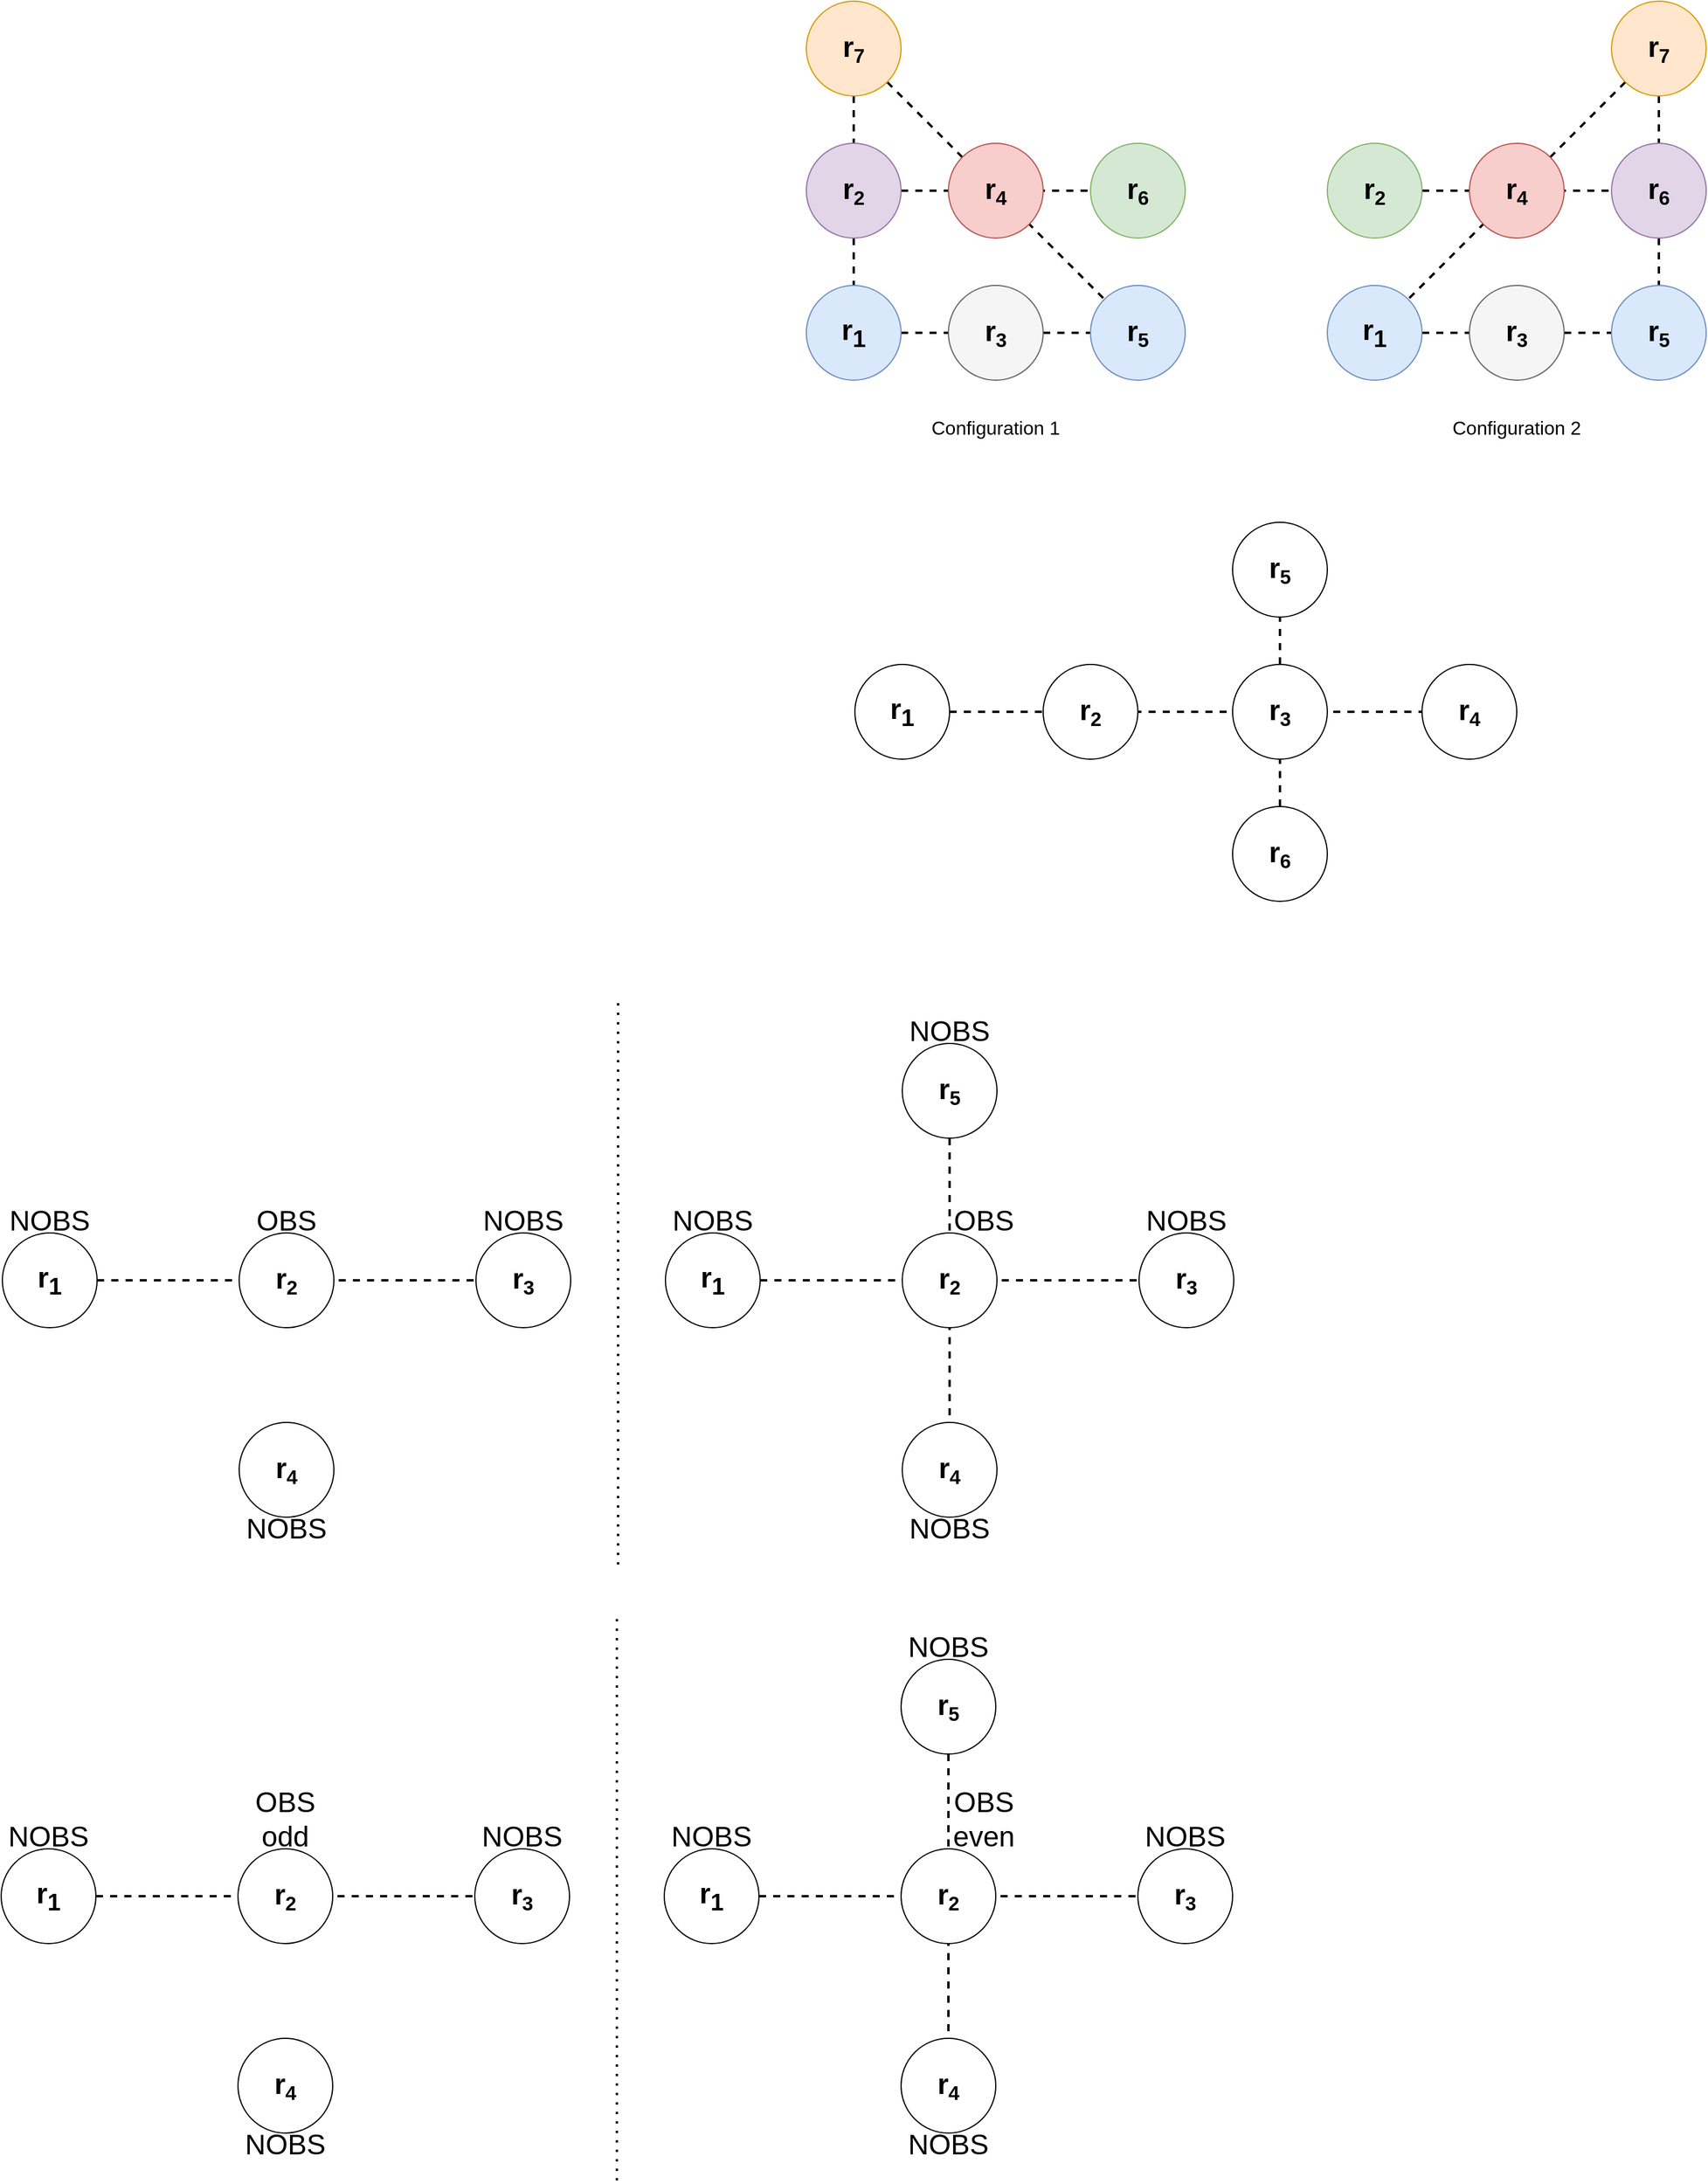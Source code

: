 <mxfile version="13.7.2" type="github">
  <diagram id="yP20fghHwXkNaPs_WLq3" name="Page-1">
    <mxGraphModel dx="3555" dy="1713" grid="1" gridSize="10" guides="1" tooltips="1" connect="1" arrows="1" fold="1" page="1" pageScale="1" pageWidth="827" pageHeight="1169" math="0" shadow="0">
      <root>
        <mxCell id="0" />
        <mxCell id="1" parent="0" />
        <mxCell id="9e8V8WB4BOfyPJtOuMQp-1" style="edgeStyle=orthogonalEdgeStyle;rounded=0;html=1;exitX=0.5;exitY=0;entryX=0.5;entryY=1;dashed=1;startArrow=none;startFill=0;endArrow=none;endFill=0;jettySize=auto;orthogonalLoop=1;strokeColor=#000000;strokeWidth=2;fontSize=20;" edge="1" parent="1" source="9e8V8WB4BOfyPJtOuMQp-8" target="9e8V8WB4BOfyPJtOuMQp-7">
          <mxGeometry relative="1" as="geometry" />
        </mxCell>
        <mxCell id="9e8V8WB4BOfyPJtOuMQp-2" style="edgeStyle=orthogonalEdgeStyle;rounded=0;html=1;exitX=1;exitY=0.5;entryX=0;entryY=0.5;startArrow=none;startFill=0;endArrow=none;endFill=0;jettySize=auto;orthogonalLoop=1;strokeColor=#000000;strokeWidth=2;fontSize=12;dashed=1;" edge="1" parent="1" source="9e8V8WB4BOfyPJtOuMQp-3" target="9e8V8WB4BOfyPJtOuMQp-6">
          <mxGeometry relative="1" as="geometry" />
        </mxCell>
        <mxCell id="9e8V8WB4BOfyPJtOuMQp-3" value="&lt;b style=&quot;font-size: 24px&quot;&gt;r&lt;sub&gt;1&lt;/sub&gt;&lt;/b&gt;" style="ellipse;whiteSpace=wrap;html=1;aspect=fixed;strokeWidth=1;fillColor=#FFFFFF;" vertex="1" parent="1">
          <mxGeometry x="921" y="640" width="80" height="80" as="geometry" />
        </mxCell>
        <mxCell id="9e8V8WB4BOfyPJtOuMQp-4" value="&lt;b style=&quot;font-size: 24px&quot;&gt;r&lt;/b&gt;&lt;b style=&quot;font-size: 20px&quot;&gt;&lt;sub&gt;2&lt;/sub&gt;&lt;/b&gt;" style="ellipse;whiteSpace=wrap;html=1;aspect=fixed;strokeWidth=1;fillColor=#FFFFFF;" vertex="1" parent="1">
          <mxGeometry x="1080" y="640" width="80" height="80" as="geometry" />
        </mxCell>
        <mxCell id="9e8V8WB4BOfyPJtOuMQp-5" value="&lt;b style=&quot;font-size: 24px&quot;&gt;r&lt;/b&gt;&lt;b style=&quot;font-size: 20px&quot;&gt;&lt;sub&gt;3&lt;/sub&gt;&lt;/b&gt;" style="ellipse;whiteSpace=wrap;html=1;aspect=fixed;strokeWidth=1;fillColor=#FFFFFF;" vertex="1" parent="1">
          <mxGeometry x="1240" y="640" width="80" height="80" as="geometry" />
        </mxCell>
        <mxCell id="9e8V8WB4BOfyPJtOuMQp-6" value="&lt;b style=&quot;font-size: 24px&quot;&gt;r&lt;/b&gt;&lt;b&gt;&lt;sub&gt;4&lt;/sub&gt;&lt;/b&gt;" style="ellipse;whiteSpace=wrap;html=1;aspect=fixed;strokeWidth=1;fillColor=#FFFFFF;fontSize=20;fontStyle=1" vertex="1" parent="1">
          <mxGeometry x="1400" y="640" width="80" height="80" as="geometry" />
        </mxCell>
        <mxCell id="9e8V8WB4BOfyPJtOuMQp-7" value="&lt;b style=&quot;font-size: 24px&quot;&gt;r&lt;/b&gt;&lt;b&gt;&lt;sub&gt;5&lt;/sub&gt;&lt;/b&gt;" style="ellipse;whiteSpace=wrap;html=1;aspect=fixed;strokeWidth=1;fillColor=#FFFFFF;fontSize=20;fontStyle=1" vertex="1" parent="1">
          <mxGeometry x="1240" y="520" width="80" height="80" as="geometry" />
        </mxCell>
        <mxCell id="9e8V8WB4BOfyPJtOuMQp-8" value="&lt;b style=&quot;font-size: 24px&quot;&gt;r&lt;/b&gt;&lt;b&gt;&lt;sub&gt;6&lt;/sub&gt;&lt;/b&gt;" style="ellipse;whiteSpace=wrap;html=1;aspect=fixed;strokeWidth=1;fillColor=#FFFFFF;fontSize=20;fontStyle=1" vertex="1" parent="1">
          <mxGeometry x="1240" y="760" width="80" height="80" as="geometry" />
        </mxCell>
        <mxCell id="9e8V8WB4BOfyPJtOuMQp-9" style="edgeStyle=none;rounded=0;jumpStyle=arc;html=1;exitX=0.5;exitY=1;entryX=0.5;entryY=0;dashed=1;startArrow=none;startFill=0;endArrow=none;endFill=0;jettySize=auto;orthogonalLoop=1;strokeColor=#000000;strokeWidth=2;fontSize=16;fontColor=#000000;" edge="1" parent="1" source="9e8V8WB4BOfyPJtOuMQp-18" target="9e8V8WB4BOfyPJtOuMQp-15">
          <mxGeometry relative="1" as="geometry" />
        </mxCell>
        <mxCell id="9e8V8WB4BOfyPJtOuMQp-10" style="edgeStyle=none;rounded=0;jumpStyle=arc;html=1;exitX=1;exitY=1;entryX=0;entryY=0;startArrow=none;startFill=0;endArrow=none;endFill=0;jettySize=auto;orthogonalLoop=1;strokeColor=#000000;strokeWidth=2;fontSize=16;fontColor=#000000;dashed=1;" edge="1" parent="1" source="9e8V8WB4BOfyPJtOuMQp-18" target="9e8V8WB4BOfyPJtOuMQp-17">
          <mxGeometry relative="1" as="geometry" />
        </mxCell>
        <mxCell id="9e8V8WB4BOfyPJtOuMQp-11" style="edgeStyle=none;rounded=0;jumpStyle=arc;html=1;exitX=1;exitY=0.5;entryX=0;entryY=0.5;dashed=1;startArrow=none;startFill=0;endArrow=none;endFill=0;jettySize=auto;orthogonalLoop=1;strokeColor=#000000;strokeWidth=2;fontSize=16;fontColor=#000000;" edge="1" parent="1" source="9e8V8WB4BOfyPJtOuMQp-19" target="9e8V8WB4BOfyPJtOuMQp-13">
          <mxGeometry relative="1" as="geometry" />
        </mxCell>
        <mxCell id="9e8V8WB4BOfyPJtOuMQp-12" value="&lt;b style=&quot;font-size: 24px&quot;&gt;r&lt;/b&gt;&lt;b style=&quot;font-size: 20px&quot;&gt;&lt;sub&gt;4&lt;/sub&gt;&lt;/b&gt;" style="ellipse;whiteSpace=wrap;html=1;aspect=fixed;rounded=0;fillColor=#f8cecc;fontSize=16;strokeColor=#b85450;" vertex="1" parent="1">
          <mxGeometry x="1000" y="200" width="80" height="80" as="geometry" />
        </mxCell>
        <mxCell id="9e8V8WB4BOfyPJtOuMQp-13" value="&lt;b style=&quot;font-size: 24px&quot;&gt;r&lt;/b&gt;&lt;b style=&quot;font-size: 20px&quot;&gt;&lt;sub&gt;6&lt;/sub&gt;&lt;/b&gt;" style="ellipse;whiteSpace=wrap;html=1;aspect=fixed;rounded=0;fillColor=#d5e8d4;fontSize=16;strokeColor=#82b366;" vertex="1" parent="1">
          <mxGeometry x="1120" y="200" width="80" height="80" as="geometry" />
        </mxCell>
        <mxCell id="9e8V8WB4BOfyPJtOuMQp-14" style="edgeStyle=none;rounded=0;jumpStyle=arc;html=1;exitX=1;exitY=0.5;entryX=0;entryY=0.5;dashed=1;startArrow=none;startFill=0;endArrow=none;endFill=0;jettySize=auto;orthogonalLoop=1;strokeColor=#000000;strokeWidth=2;fontSize=16;fontColor=#000000;" edge="1" parent="1" source="9e8V8WB4BOfyPJtOuMQp-15" target="9e8V8WB4BOfyPJtOuMQp-17">
          <mxGeometry relative="1" as="geometry" />
        </mxCell>
        <mxCell id="9e8V8WB4BOfyPJtOuMQp-15" value="&lt;b style=&quot;font-size: 24px&quot;&gt;r&lt;sub&gt;1&lt;/sub&gt;&lt;/b&gt;" style="ellipse;whiteSpace=wrap;html=1;aspect=fixed;rounded=0;fillColor=#dae8fc;fontSize=16;strokeColor=#6c8ebf;" vertex="1" parent="1">
          <mxGeometry x="880" y="320" width="80" height="80" as="geometry" />
        </mxCell>
        <mxCell id="9e8V8WB4BOfyPJtOuMQp-16" value="&lt;b style=&quot;font-size: 24px&quot;&gt;r&lt;/b&gt;&lt;b style=&quot;font-size: 20px&quot;&gt;&lt;sub&gt;3&lt;/sub&gt;&lt;/b&gt;" style="ellipse;whiteSpace=wrap;html=1;aspect=fixed;rounded=0;fillColor=#f5f5f5;fontSize=16;strokeColor=#666666;" vertex="1" parent="1">
          <mxGeometry x="1000" y="320" width="80" height="80" as="geometry" />
        </mxCell>
        <mxCell id="9e8V8WB4BOfyPJtOuMQp-17" value="&lt;b style=&quot;font-size: 24px&quot;&gt;r&lt;/b&gt;&lt;b style=&quot;font-size: 20px&quot;&gt;&lt;sub&gt;5&lt;/sub&gt;&lt;/b&gt;" style="ellipse;whiteSpace=wrap;html=1;aspect=fixed;rounded=0;fillColor=#dae8fc;fontSize=16;strokeColor=#6c8ebf;" vertex="1" parent="1">
          <mxGeometry x="1120" y="320" width="80" height="80" as="geometry" />
        </mxCell>
        <mxCell id="9e8V8WB4BOfyPJtOuMQp-18" value="&lt;b style=&quot;font-size: 24px&quot;&gt;r&lt;/b&gt;&lt;b style=&quot;font-size: 20px&quot;&gt;&lt;sub&gt;7&lt;/sub&gt;&lt;/b&gt;" style="ellipse;whiteSpace=wrap;html=1;aspect=fixed;rounded=0;fillColor=#ffe6cc;fontSize=16;strokeColor=#d79b00;" vertex="1" parent="1">
          <mxGeometry x="880" y="80" width="80" height="80" as="geometry" />
        </mxCell>
        <mxCell id="9e8V8WB4BOfyPJtOuMQp-19" value="&lt;b style=&quot;font-size: 24px&quot;&gt;r&lt;/b&gt;&lt;b style=&quot;font-size: 20px&quot;&gt;&lt;sub&gt;2&lt;/sub&gt;&lt;/b&gt;" style="ellipse;whiteSpace=wrap;html=1;aspect=fixed;rounded=0;fillColor=#e1d5e7;fontSize=16;strokeColor=#9673a6;" vertex="1" parent="1">
          <mxGeometry x="880" y="200" width="80" height="80" as="geometry" />
        </mxCell>
        <mxCell id="9e8V8WB4BOfyPJtOuMQp-20" style="edgeStyle=none;rounded=0;jumpStyle=arc;html=1;dashed=1;startArrow=none;startFill=0;endArrow=none;endFill=0;jettySize=auto;orthogonalLoop=1;strokeColor=#000000;strokeWidth=2;fontSize=16;fontColor=#000000;entryX=1;entryY=0;exitX=0;exitY=1;" edge="1" parent="1" source="9e8V8WB4BOfyPJtOuMQp-29" target="9e8V8WB4BOfyPJtOuMQp-26">
          <mxGeometry relative="1" as="geometry" />
        </mxCell>
        <mxCell id="9e8V8WB4BOfyPJtOuMQp-21" style="edgeStyle=none;rounded=0;jumpStyle=arc;html=1;startArrow=none;startFill=0;endArrow=none;endFill=0;jettySize=auto;orthogonalLoop=1;strokeColor=#000000;strokeWidth=2;fontSize=16;fontColor=#000000;dashed=1;" edge="1" parent="1" source="9e8V8WB4BOfyPJtOuMQp-29" target="9e8V8WB4BOfyPJtOuMQp-28">
          <mxGeometry relative="1" as="geometry" />
        </mxCell>
        <mxCell id="9e8V8WB4BOfyPJtOuMQp-22" style="edgeStyle=none;rounded=0;jumpStyle=arc;html=1;exitX=1;exitY=0.5;entryX=0;entryY=0.5;dashed=1;startArrow=none;startFill=0;endArrow=none;endFill=0;jettySize=auto;orthogonalLoop=1;strokeColor=#000000;strokeWidth=2;fontSize=16;fontColor=#000000;" edge="1" parent="1" source="9e8V8WB4BOfyPJtOuMQp-30" target="9e8V8WB4BOfyPJtOuMQp-24">
          <mxGeometry relative="1" as="geometry" />
        </mxCell>
        <mxCell id="9e8V8WB4BOfyPJtOuMQp-23" value="&lt;b style=&quot;font-size: 24px&quot;&gt;r&lt;/b&gt;&lt;b style=&quot;font-size: 20px&quot;&gt;&lt;sub&gt;4&lt;/sub&gt;&lt;/b&gt;" style="ellipse;whiteSpace=wrap;html=1;aspect=fixed;rounded=0;fillColor=#f8cecc;fontSize=16;strokeColor=#b85450;" vertex="1" parent="1">
          <mxGeometry x="1440" y="200" width="80" height="80" as="geometry" />
        </mxCell>
        <mxCell id="9e8V8WB4BOfyPJtOuMQp-24" value="&lt;b style=&quot;font-size: 24px&quot;&gt;r&lt;/b&gt;&lt;b style=&quot;font-size: 20px&quot;&gt;&lt;sub&gt;6&lt;/sub&gt;&lt;/b&gt;" style="ellipse;whiteSpace=wrap;html=1;aspect=fixed;rounded=0;fillColor=#e1d5e7;fontSize=16;strokeColor=#9673a6;" vertex="1" parent="1">
          <mxGeometry x="1560" y="200" width="80" height="80" as="geometry" />
        </mxCell>
        <mxCell id="9e8V8WB4BOfyPJtOuMQp-25" style="edgeStyle=none;rounded=0;jumpStyle=arc;html=1;exitX=1;exitY=0.5;entryX=0;entryY=0.5;dashed=1;startArrow=none;startFill=0;endArrow=none;endFill=0;jettySize=auto;orthogonalLoop=1;strokeColor=#000000;strokeWidth=2;fontSize=16;fontColor=#000000;" edge="1" parent="1" source="9e8V8WB4BOfyPJtOuMQp-26" target="9e8V8WB4BOfyPJtOuMQp-28">
          <mxGeometry relative="1" as="geometry" />
        </mxCell>
        <mxCell id="9e8V8WB4BOfyPJtOuMQp-26" value="&lt;b style=&quot;font-size: 24px&quot;&gt;r&lt;sub&gt;1&lt;/sub&gt;&lt;/b&gt;" style="ellipse;whiteSpace=wrap;html=1;aspect=fixed;rounded=0;fillColor=#dae8fc;fontSize=16;strokeColor=#6c8ebf;" vertex="1" parent="1">
          <mxGeometry x="1320" y="320" width="80" height="80" as="geometry" />
        </mxCell>
        <mxCell id="9e8V8WB4BOfyPJtOuMQp-27" value="&lt;b style=&quot;font-size: 24px&quot;&gt;r&lt;/b&gt;&lt;b style=&quot;font-size: 20px&quot;&gt;&lt;sub&gt;3&lt;/sub&gt;&lt;/b&gt;" style="ellipse;whiteSpace=wrap;html=1;aspect=fixed;rounded=0;fillColor=#f5f5f5;fontSize=16;strokeColor=#666666;" vertex="1" parent="1">
          <mxGeometry x="1440" y="320" width="80" height="80" as="geometry" />
        </mxCell>
        <mxCell id="9e8V8WB4BOfyPJtOuMQp-28" value="&lt;b style=&quot;font-size: 24px&quot;&gt;r&lt;/b&gt;&lt;b style=&quot;font-size: 20px&quot;&gt;&lt;sub&gt;5&lt;/sub&gt;&lt;/b&gt;" style="ellipse;whiteSpace=wrap;html=1;aspect=fixed;rounded=0;fillColor=#dae8fc;fontSize=16;strokeColor=#6c8ebf;" vertex="1" parent="1">
          <mxGeometry x="1560" y="320" width="80" height="80" as="geometry" />
        </mxCell>
        <mxCell id="9e8V8WB4BOfyPJtOuMQp-29" value="&lt;b style=&quot;font-size: 24px&quot;&gt;r&lt;/b&gt;&lt;b style=&quot;font-size: 20px&quot;&gt;&lt;sub&gt;7&lt;/sub&gt;&lt;/b&gt;" style="ellipse;whiteSpace=wrap;html=1;aspect=fixed;rounded=0;fillColor=#ffe6cc;fontSize=16;strokeColor=#d79b00;" vertex="1" parent="1">
          <mxGeometry x="1560" y="80" width="80" height="80" as="geometry" />
        </mxCell>
        <mxCell id="9e8V8WB4BOfyPJtOuMQp-30" value="&lt;b style=&quot;font-size: 24px&quot;&gt;r&lt;/b&gt;&lt;b style=&quot;font-size: 20px&quot;&gt;&lt;sub&gt;2&lt;/sub&gt;&lt;/b&gt;" style="ellipse;whiteSpace=wrap;html=1;aspect=fixed;rounded=0;fillColor=#d5e8d4;fontSize=16;strokeColor=#82b366;" vertex="1" parent="1">
          <mxGeometry x="1320" y="200" width="80" height="80" as="geometry" />
        </mxCell>
        <mxCell id="9e8V8WB4BOfyPJtOuMQp-31" value="Configuration 1" style="text;html=1;strokeColor=none;fillColor=none;align=center;verticalAlign=middle;whiteSpace=wrap;rounded=0;fontSize=16;" vertex="1" parent="1">
          <mxGeometry x="970" y="430" width="140" height="20" as="geometry" />
        </mxCell>
        <mxCell id="9e8V8WB4BOfyPJtOuMQp-32" value="Configuration 2" style="text;html=1;strokeColor=none;fillColor=none;align=center;verticalAlign=middle;whiteSpace=wrap;rounded=0;fontSize=16;" vertex="1" parent="1">
          <mxGeometry x="1410" y="430" width="140" height="20" as="geometry" />
        </mxCell>
        <mxCell id="9e8V8WB4BOfyPJtOuMQp-33" style="edgeStyle=orthogonalEdgeStyle;rounded=0;orthogonalLoop=1;jettySize=auto;html=1;exitX=1;exitY=0.5;exitDx=0;exitDy=0;entryX=0;entryY=0.5;entryDx=0;entryDy=0;fontSize=24;dashed=1;endArrow=none;endFill=0;strokeWidth=2;" edge="1" parent="1" source="9e8V8WB4BOfyPJtOuMQp-34" target="9e8V8WB4BOfyPJtOuMQp-35">
          <mxGeometry relative="1" as="geometry" />
        </mxCell>
        <mxCell id="9e8V8WB4BOfyPJtOuMQp-34" value="&lt;b&gt;r&lt;sub&gt;1&lt;/sub&gt;&lt;/b&gt;" style="ellipse;whiteSpace=wrap;html=1;aspect=fixed;fontStyle=1;fontSize=24;" vertex="1" parent="1">
          <mxGeometry x="201" y="1120" width="80" height="80" as="geometry" />
        </mxCell>
        <mxCell id="9e8V8WB4BOfyPJtOuMQp-35" value="&lt;b&gt;r&lt;/b&gt;&lt;b style=&quot;font-size: 20px&quot;&gt;&lt;sub&gt;3&lt;/sub&gt;&lt;/b&gt;" style="ellipse;whiteSpace=wrap;html=1;aspect=fixed;fontStyle=1;fontSize=24;" vertex="1" parent="1">
          <mxGeometry x="601" y="1120" width="80" height="80" as="geometry" />
        </mxCell>
        <mxCell id="9e8V8WB4BOfyPJtOuMQp-36" value="&lt;b&gt;r&lt;/b&gt;&lt;b style=&quot;font-size: 20px&quot;&gt;&lt;sub&gt;4&lt;/sub&gt;&lt;/b&gt;" style="ellipse;whiteSpace=wrap;html=1;aspect=fixed;fontStyle=1;fontSize=24;" vertex="1" parent="1">
          <mxGeometry x="401" y="1280" width="80" height="80" as="geometry" />
        </mxCell>
        <mxCell id="9e8V8WB4BOfyPJtOuMQp-37" value="&lt;b&gt;r&lt;/b&gt;&lt;b style=&quot;font-size: 20px&quot;&gt;&lt;sub&gt;2&lt;/sub&gt;&lt;/b&gt;" style="ellipse;whiteSpace=wrap;html=1;aspect=fixed;fontStyle=1;fontSize=24;" vertex="1" parent="1">
          <mxGeometry x="401" y="1120" width="80" height="80" as="geometry" />
        </mxCell>
        <mxCell id="9e8V8WB4BOfyPJtOuMQp-38" value="NOBS" style="text;html=1;strokeColor=none;fillColor=none;align=center;verticalAlign=middle;whiteSpace=wrap;rounded=0;fontSize=24;" vertex="1" parent="1">
          <mxGeometry x="221" y="1100" width="40" height="20" as="geometry" />
        </mxCell>
        <mxCell id="9e8V8WB4BOfyPJtOuMQp-39" value="NOBS" style="text;html=1;strokeColor=none;fillColor=none;align=center;verticalAlign=middle;whiteSpace=wrap;rounded=0;fontSize=24;" vertex="1" parent="1">
          <mxGeometry x="621" y="1100" width="40" height="20" as="geometry" />
        </mxCell>
        <mxCell id="9e8V8WB4BOfyPJtOuMQp-40" value="NOBS" style="text;html=1;strokeColor=none;fillColor=none;align=center;verticalAlign=middle;whiteSpace=wrap;rounded=0;fontSize=24;" vertex="1" parent="1">
          <mxGeometry x="421" y="1360" width="40" height="20" as="geometry" />
        </mxCell>
        <mxCell id="9e8V8WB4BOfyPJtOuMQp-41" value="OBS" style="text;html=1;strokeColor=none;fillColor=none;align=center;verticalAlign=middle;whiteSpace=wrap;rounded=0;fontSize=24;" vertex="1" parent="1">
          <mxGeometry x="421" y="1100" width="40" height="20" as="geometry" />
        </mxCell>
        <mxCell id="9e8V8WB4BOfyPJtOuMQp-42" style="edgeStyle=orthogonalEdgeStyle;rounded=0;orthogonalLoop=1;jettySize=auto;html=1;exitX=1;exitY=0.5;exitDx=0;exitDy=0;entryX=0;entryY=0.5;entryDx=0;entryDy=0;fontSize=24;dashed=1;endArrow=none;endFill=0;strokeWidth=2;" edge="1" parent="1" source="9e8V8WB4BOfyPJtOuMQp-43" target="9e8V8WB4BOfyPJtOuMQp-44">
          <mxGeometry relative="1" as="geometry" />
        </mxCell>
        <mxCell id="9e8V8WB4BOfyPJtOuMQp-43" value="&lt;b&gt;r&lt;sub&gt;1&lt;/sub&gt;&lt;/b&gt;" style="ellipse;whiteSpace=wrap;html=1;aspect=fixed;fontStyle=1;fontSize=24;" vertex="1" parent="1">
          <mxGeometry x="761" y="1120" width="80" height="80" as="geometry" />
        </mxCell>
        <mxCell id="9e8V8WB4BOfyPJtOuMQp-44" value="&lt;b&gt;r&lt;/b&gt;&lt;b style=&quot;font-size: 20px&quot;&gt;&lt;sub&gt;3&lt;/sub&gt;&lt;/b&gt;" style="ellipse;whiteSpace=wrap;html=1;aspect=fixed;fontStyle=1;fontSize=24;" vertex="1" parent="1">
          <mxGeometry x="1161" y="1120" width="80" height="80" as="geometry" />
        </mxCell>
        <mxCell id="9e8V8WB4BOfyPJtOuMQp-45" value="&lt;b&gt;r&lt;/b&gt;&lt;b style=&quot;font-size: 20px&quot;&gt;&lt;sub&gt;4&lt;/sub&gt;&lt;/b&gt;" style="ellipse;whiteSpace=wrap;html=1;aspect=fixed;fontStyle=1;fontSize=24;" vertex="1" parent="1">
          <mxGeometry x="961" y="1280" width="80" height="80" as="geometry" />
        </mxCell>
        <mxCell id="9e8V8WB4BOfyPJtOuMQp-46" value="NOBS" style="text;html=1;strokeColor=none;fillColor=none;align=center;verticalAlign=middle;whiteSpace=wrap;rounded=0;fontSize=24;" vertex="1" parent="1">
          <mxGeometry x="781" y="1100" width="40" height="20" as="geometry" />
        </mxCell>
        <mxCell id="9e8V8WB4BOfyPJtOuMQp-47" value="NOBS" style="text;html=1;strokeColor=none;fillColor=none;align=center;verticalAlign=middle;whiteSpace=wrap;rounded=0;fontSize=24;" vertex="1" parent="1">
          <mxGeometry x="1181" y="1100" width="40" height="20" as="geometry" />
        </mxCell>
        <mxCell id="9e8V8WB4BOfyPJtOuMQp-48" value="NOBS" style="text;html=1;strokeColor=none;fillColor=none;align=center;verticalAlign=middle;whiteSpace=wrap;rounded=0;fontSize=24;" vertex="1" parent="1">
          <mxGeometry x="981" y="1360" width="40" height="20" as="geometry" />
        </mxCell>
        <mxCell id="9e8V8WB4BOfyPJtOuMQp-49" style="edgeStyle=orthogonalEdgeStyle;rounded=0;orthogonalLoop=1;jettySize=auto;html=1;exitX=0.5;exitY=1;exitDx=0;exitDy=0;entryX=0.5;entryY=0;entryDx=0;entryDy=0;dashed=1;endArrow=none;endFill=0;strokeWidth=2;fontSize=24;" edge="1" parent="1" source="9e8V8WB4BOfyPJtOuMQp-50" target="9e8V8WB4BOfyPJtOuMQp-45">
          <mxGeometry relative="1" as="geometry" />
        </mxCell>
        <mxCell id="9e8V8WB4BOfyPJtOuMQp-50" value="&lt;b&gt;r&lt;/b&gt;&lt;b style=&quot;font-size: 20px&quot;&gt;&lt;sub&gt;5&lt;/sub&gt;&lt;/b&gt;" style="ellipse;whiteSpace=wrap;html=1;aspect=fixed;fontStyle=1;fontSize=24;" vertex="1" parent="1">
          <mxGeometry x="961" y="960" width="80" height="80" as="geometry" />
        </mxCell>
        <mxCell id="9e8V8WB4BOfyPJtOuMQp-51" value="NOBS" style="text;html=1;strokeColor=none;fillColor=none;align=center;verticalAlign=middle;whiteSpace=wrap;rounded=0;fontSize=24;" vertex="1" parent="1">
          <mxGeometry x="981" y="940" width="40" height="20" as="geometry" />
        </mxCell>
        <mxCell id="9e8V8WB4BOfyPJtOuMQp-52" value="&lt;b&gt;r&lt;/b&gt;&lt;b style=&quot;font-size: 20px&quot;&gt;&lt;sub&gt;2&lt;/sub&gt;&lt;/b&gt;" style="ellipse;whiteSpace=wrap;html=1;aspect=fixed;fontStyle=1;fontSize=24;" vertex="1" parent="1">
          <mxGeometry x="961" y="1120" width="80" height="80" as="geometry" />
        </mxCell>
        <mxCell id="9e8V8WB4BOfyPJtOuMQp-53" value="" style="endArrow=none;dashed=1;html=1;dashPattern=1 3;strokeWidth=2;fontSize=24;" edge="1" parent="1">
          <mxGeometry width="50" height="50" relative="1" as="geometry">
            <mxPoint x="721" y="1400" as="sourcePoint" />
            <mxPoint x="721" y="920" as="targetPoint" />
          </mxGeometry>
        </mxCell>
        <mxCell id="9e8V8WB4BOfyPJtOuMQp-54" value="OBS" style="text;html=1;strokeColor=none;fillColor=none;align=center;verticalAlign=middle;whiteSpace=wrap;rounded=0;fontSize=24;" vertex="1" parent="1">
          <mxGeometry x="1010" y="1100" width="40" height="20" as="geometry" />
        </mxCell>
        <mxCell id="9e8V8WB4BOfyPJtOuMQp-55" style="edgeStyle=orthogonalEdgeStyle;rounded=0;orthogonalLoop=1;jettySize=auto;html=1;exitX=1;exitY=0.5;exitDx=0;exitDy=0;entryX=0;entryY=0.5;entryDx=0;entryDy=0;fontSize=24;dashed=1;endArrow=none;endFill=0;strokeWidth=2;" edge="1" parent="1" source="9e8V8WB4BOfyPJtOuMQp-56" target="9e8V8WB4BOfyPJtOuMQp-57">
          <mxGeometry relative="1" as="geometry" />
        </mxCell>
        <mxCell id="9e8V8WB4BOfyPJtOuMQp-56" value="&lt;b&gt;r&lt;sub&gt;1&lt;/sub&gt;&lt;/b&gt;" style="ellipse;whiteSpace=wrap;html=1;aspect=fixed;fontStyle=1;fontSize=24;" vertex="1" parent="1">
          <mxGeometry x="200" y="1640" width="80" height="80" as="geometry" />
        </mxCell>
        <mxCell id="9e8V8WB4BOfyPJtOuMQp-57" value="&lt;b&gt;r&lt;/b&gt;&lt;b style=&quot;font-size: 20px&quot;&gt;&lt;sub&gt;3&lt;/sub&gt;&lt;/b&gt;" style="ellipse;whiteSpace=wrap;html=1;aspect=fixed;fontStyle=1;fontSize=24;" vertex="1" parent="1">
          <mxGeometry x="600" y="1640" width="80" height="80" as="geometry" />
        </mxCell>
        <mxCell id="9e8V8WB4BOfyPJtOuMQp-58" value="&lt;b&gt;r&lt;/b&gt;&lt;b style=&quot;font-size: 20px&quot;&gt;&lt;sub&gt;4&lt;/sub&gt;&lt;/b&gt;" style="ellipse;whiteSpace=wrap;html=1;aspect=fixed;fontStyle=1;fontSize=24;" vertex="1" parent="1">
          <mxGeometry x="400" y="1800" width="80" height="80" as="geometry" />
        </mxCell>
        <mxCell id="9e8V8WB4BOfyPJtOuMQp-59" value="&lt;b&gt;r&lt;/b&gt;&lt;b style=&quot;font-size: 20px&quot;&gt;&lt;sub&gt;2&lt;/sub&gt;&lt;/b&gt;" style="ellipse;whiteSpace=wrap;html=1;aspect=fixed;fontStyle=1;fontSize=24;" vertex="1" parent="1">
          <mxGeometry x="400" y="1640" width="80" height="80" as="geometry" />
        </mxCell>
        <mxCell id="9e8V8WB4BOfyPJtOuMQp-60" value="NOBS" style="text;html=1;strokeColor=none;fillColor=none;align=center;verticalAlign=middle;whiteSpace=wrap;rounded=0;fontSize=24;" vertex="1" parent="1">
          <mxGeometry x="220" y="1620" width="40" height="20" as="geometry" />
        </mxCell>
        <mxCell id="9e8V8WB4BOfyPJtOuMQp-61" value="NOBS" style="text;html=1;strokeColor=none;fillColor=none;align=center;verticalAlign=middle;whiteSpace=wrap;rounded=0;fontSize=24;" vertex="1" parent="1">
          <mxGeometry x="620" y="1620" width="40" height="20" as="geometry" />
        </mxCell>
        <mxCell id="9e8V8WB4BOfyPJtOuMQp-62" value="NOBS" style="text;html=1;strokeColor=none;fillColor=none;align=center;verticalAlign=middle;whiteSpace=wrap;rounded=0;fontSize=24;" vertex="1" parent="1">
          <mxGeometry x="420" y="1880" width="40" height="20" as="geometry" />
        </mxCell>
        <mxCell id="9e8V8WB4BOfyPJtOuMQp-63" value="OBS&lt;br&gt;odd" style="text;html=1;strokeColor=none;fillColor=none;align=center;verticalAlign=middle;whiteSpace=wrap;rounded=0;fontSize=24;" vertex="1" parent="1">
          <mxGeometry x="420" y="1590" width="40" height="50" as="geometry" />
        </mxCell>
        <mxCell id="9e8V8WB4BOfyPJtOuMQp-64" style="edgeStyle=orthogonalEdgeStyle;rounded=0;orthogonalLoop=1;jettySize=auto;html=1;exitX=1;exitY=0.5;exitDx=0;exitDy=0;entryX=0;entryY=0.5;entryDx=0;entryDy=0;fontSize=24;dashed=1;endArrow=none;endFill=0;strokeWidth=2;" edge="1" parent="1" source="9e8V8WB4BOfyPJtOuMQp-65" target="9e8V8WB4BOfyPJtOuMQp-66">
          <mxGeometry relative="1" as="geometry" />
        </mxCell>
        <mxCell id="9e8V8WB4BOfyPJtOuMQp-65" value="&lt;b&gt;r&lt;sub&gt;1&lt;/sub&gt;&lt;/b&gt;" style="ellipse;whiteSpace=wrap;html=1;aspect=fixed;fontStyle=1;fontSize=24;" vertex="1" parent="1">
          <mxGeometry x="760" y="1640" width="80" height="80" as="geometry" />
        </mxCell>
        <mxCell id="9e8V8WB4BOfyPJtOuMQp-66" value="&lt;b&gt;r&lt;/b&gt;&lt;b style=&quot;font-size: 20px&quot;&gt;&lt;sub&gt;3&lt;/sub&gt;&lt;/b&gt;" style="ellipse;whiteSpace=wrap;html=1;aspect=fixed;fontStyle=1;fontSize=24;" vertex="1" parent="1">
          <mxGeometry x="1160" y="1640" width="80" height="80" as="geometry" />
        </mxCell>
        <mxCell id="9e8V8WB4BOfyPJtOuMQp-67" value="&lt;b&gt;r&lt;/b&gt;&lt;b style=&quot;font-size: 20px&quot;&gt;&lt;sub&gt;4&lt;/sub&gt;&lt;/b&gt;" style="ellipse;whiteSpace=wrap;html=1;aspect=fixed;fontStyle=1;fontSize=24;" vertex="1" parent="1">
          <mxGeometry x="960" y="1800" width="80" height="80" as="geometry" />
        </mxCell>
        <mxCell id="9e8V8WB4BOfyPJtOuMQp-68" value="NOBS" style="text;html=1;strokeColor=none;fillColor=none;align=center;verticalAlign=middle;whiteSpace=wrap;rounded=0;fontSize=24;" vertex="1" parent="1">
          <mxGeometry x="780" y="1620" width="40" height="20" as="geometry" />
        </mxCell>
        <mxCell id="9e8V8WB4BOfyPJtOuMQp-69" value="NOBS" style="text;html=1;strokeColor=none;fillColor=none;align=center;verticalAlign=middle;whiteSpace=wrap;rounded=0;fontSize=24;" vertex="1" parent="1">
          <mxGeometry x="1180" y="1620" width="40" height="20" as="geometry" />
        </mxCell>
        <mxCell id="9e8V8WB4BOfyPJtOuMQp-70" value="NOBS" style="text;html=1;strokeColor=none;fillColor=none;align=center;verticalAlign=middle;whiteSpace=wrap;rounded=0;fontSize=24;" vertex="1" parent="1">
          <mxGeometry x="980" y="1880" width="40" height="20" as="geometry" />
        </mxCell>
        <mxCell id="9e8V8WB4BOfyPJtOuMQp-71" style="edgeStyle=orthogonalEdgeStyle;rounded=0;orthogonalLoop=1;jettySize=auto;html=1;exitX=0.5;exitY=1;exitDx=0;exitDy=0;entryX=0.5;entryY=0;entryDx=0;entryDy=0;dashed=1;endArrow=none;endFill=0;strokeWidth=2;fontSize=24;" edge="1" parent="1" source="9e8V8WB4BOfyPJtOuMQp-72" target="9e8V8WB4BOfyPJtOuMQp-67">
          <mxGeometry relative="1" as="geometry" />
        </mxCell>
        <mxCell id="9e8V8WB4BOfyPJtOuMQp-72" value="&lt;b&gt;r&lt;/b&gt;&lt;b style=&quot;font-size: 20px&quot;&gt;&lt;sub&gt;5&lt;/sub&gt;&lt;/b&gt;" style="ellipse;whiteSpace=wrap;html=1;aspect=fixed;fontStyle=1;fontSize=24;" vertex="1" parent="1">
          <mxGeometry x="960" y="1480" width="80" height="80" as="geometry" />
        </mxCell>
        <mxCell id="9e8V8WB4BOfyPJtOuMQp-73" value="NOBS" style="text;html=1;strokeColor=none;fillColor=none;align=center;verticalAlign=middle;whiteSpace=wrap;rounded=0;fontSize=24;" vertex="1" parent="1">
          <mxGeometry x="980" y="1460" width="40" height="20" as="geometry" />
        </mxCell>
        <mxCell id="9e8V8WB4BOfyPJtOuMQp-74" value="&lt;b&gt;r&lt;/b&gt;&lt;b style=&quot;font-size: 20px&quot;&gt;&lt;sub&gt;2&lt;/sub&gt;&lt;/b&gt;" style="ellipse;whiteSpace=wrap;html=1;aspect=fixed;fontStyle=1;fontSize=24;" vertex="1" parent="1">
          <mxGeometry x="960" y="1640" width="80" height="80" as="geometry" />
        </mxCell>
        <mxCell id="9e8V8WB4BOfyPJtOuMQp-75" value="" style="endArrow=none;dashed=1;html=1;dashPattern=1 3;strokeWidth=2;fontSize=24;" edge="1" parent="1">
          <mxGeometry width="50" height="50" relative="1" as="geometry">
            <mxPoint x="720" y="1920" as="sourcePoint" />
            <mxPoint x="720" y="1440" as="targetPoint" />
          </mxGeometry>
        </mxCell>
        <mxCell id="9e8V8WB4BOfyPJtOuMQp-76" value="OBS&lt;br&gt;even" style="text;html=1;strokeColor=none;fillColor=none;align=center;verticalAlign=middle;whiteSpace=wrap;rounded=0;fontSize=24;" vertex="1" parent="1">
          <mxGeometry x="1010" y="1590" width="40" height="50" as="geometry" />
        </mxCell>
      </root>
    </mxGraphModel>
  </diagram>
</mxfile>
